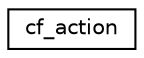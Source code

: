 digraph "Graphical Class Hierarchy"
{
  edge [fontname="Helvetica",fontsize="10",labelfontname="Helvetica",labelfontsize="10"];
  node [fontname="Helvetica",fontsize="10",shape=record];
  rankdir="LR";
  Node0 [label="cf_action",height=0.2,width=0.4,color="black", fillcolor="white", style="filled",URL="$structcf__action.html"];
}
